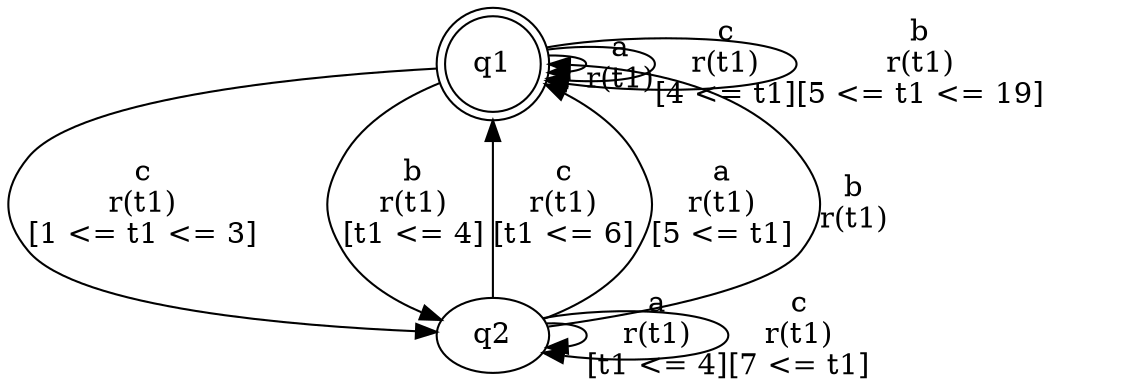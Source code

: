 digraph L {
	qq1[label=q1 shape=doublecircle]
	qq2[label=q2]
	qq1 -> qq1[label="a\nr(t1)\n"]
	qq1 -> qq1[label="c\nr(t1)\n[4 <= t1]"]
	qq1 -> qq1[label="b\nr(t1)\n[5 <= t1 <= 19]"]
	qq1 -> qq2[label="c\nr(t1)\n[1 <= t1 <= 3]"]
	qq2 -> qq2[label="a\nr(t1)\n[t1 <= 4]"]
	qq2 -> qq1[label="c\nr(t1)\n[t1 <= 6]"]
	qq2 -> qq1[label="a\nr(t1)\n[5 <= t1]"]
	qq2 -> qq2[label="c\nr(t1)\n[7 <= t1]"]
	qq2 -> qq1[label="b\nr(t1)\n"]
	qq1 -> qq2[label="b\nr(t1)\n[t1 <= 4]"]
}
